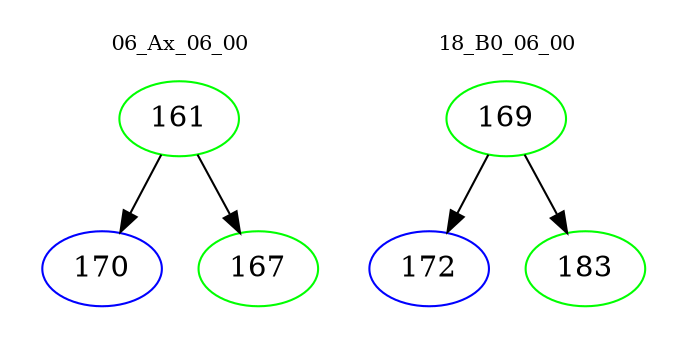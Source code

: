 digraph{
subgraph cluster_0 {
color = white
label = "06_Ax_06_00";
fontsize=10;
T0_161 [label="161", color="green"]
T0_161 -> T0_170 [color="black"]
T0_170 [label="170", color="blue"]
T0_161 -> T0_167 [color="black"]
T0_167 [label="167", color="green"]
}
subgraph cluster_1 {
color = white
label = "18_B0_06_00";
fontsize=10;
T1_169 [label="169", color="green"]
T1_169 -> T1_172 [color="black"]
T1_172 [label="172", color="blue"]
T1_169 -> T1_183 [color="black"]
T1_183 [label="183", color="green"]
}
}
